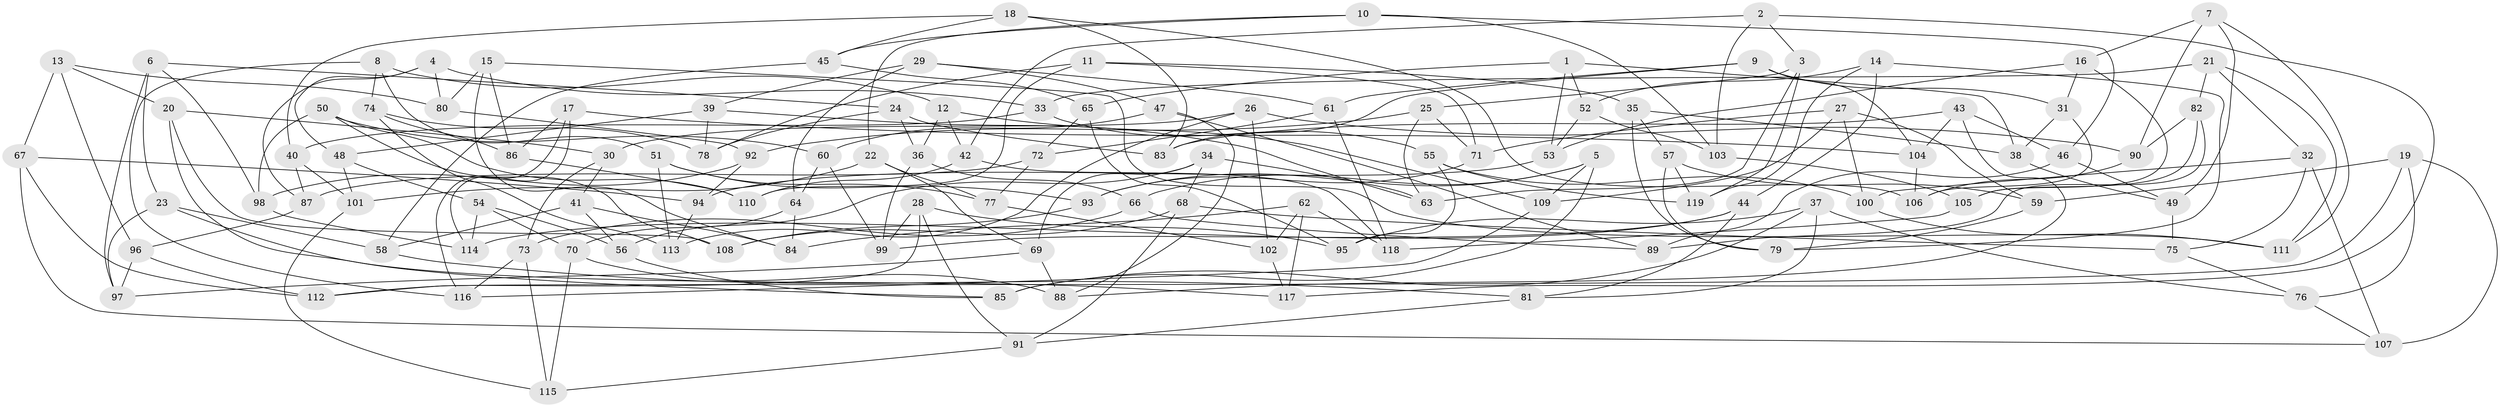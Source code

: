 // coarse degree distribution, {4: 0.3055555555555556, 3: 0.06944444444444445, 5: 0.2361111111111111, 6: 0.3888888888888889}
// Generated by graph-tools (version 1.1) at 2025/38/03/04/25 23:38:15]
// undirected, 119 vertices, 238 edges
graph export_dot {
  node [color=gray90,style=filled];
  1;
  2;
  3;
  4;
  5;
  6;
  7;
  8;
  9;
  10;
  11;
  12;
  13;
  14;
  15;
  16;
  17;
  18;
  19;
  20;
  21;
  22;
  23;
  24;
  25;
  26;
  27;
  28;
  29;
  30;
  31;
  32;
  33;
  34;
  35;
  36;
  37;
  38;
  39;
  40;
  41;
  42;
  43;
  44;
  45;
  46;
  47;
  48;
  49;
  50;
  51;
  52;
  53;
  54;
  55;
  56;
  57;
  58;
  59;
  60;
  61;
  62;
  63;
  64;
  65;
  66;
  67;
  68;
  69;
  70;
  71;
  72;
  73;
  74;
  75;
  76;
  77;
  78;
  79;
  80;
  81;
  82;
  83;
  84;
  85;
  86;
  87;
  88;
  89;
  90;
  91;
  92;
  93;
  94;
  95;
  96;
  97;
  98;
  99;
  100;
  101;
  102;
  103;
  104;
  105;
  106;
  107;
  108;
  109;
  110;
  111;
  112;
  113;
  114;
  115;
  116;
  117;
  118;
  119;
  1 -- 53;
  1 -- 52;
  1 -- 65;
  1 -- 38;
  2 -- 117;
  2 -- 103;
  2 -- 42;
  2 -- 3;
  3 -- 119;
  3 -- 25;
  3 -- 63;
  4 -- 33;
  4 -- 87;
  4 -- 48;
  4 -- 80;
  5 -- 85;
  5 -- 93;
  5 -- 66;
  5 -- 109;
  6 -- 24;
  6 -- 23;
  6 -- 98;
  6 -- 97;
  7 -- 49;
  7 -- 111;
  7 -- 16;
  7 -- 90;
  8 -- 12;
  8 -- 74;
  8 -- 116;
  8 -- 51;
  9 -- 104;
  9 -- 83;
  9 -- 61;
  9 -- 31;
  10 -- 103;
  10 -- 45;
  10 -- 22;
  10 -- 46;
  11 -- 71;
  11 -- 35;
  11 -- 78;
  11 -- 110;
  12 -- 36;
  12 -- 42;
  12 -- 109;
  13 -- 80;
  13 -- 20;
  13 -- 67;
  13 -- 96;
  14 -- 119;
  14 -- 52;
  14 -- 44;
  14 -- 79;
  15 -- 111;
  15 -- 86;
  15 -- 80;
  15 -- 84;
  16 -- 53;
  16 -- 105;
  16 -- 31;
  17 -- 116;
  17 -- 86;
  17 -- 114;
  17 -- 104;
  18 -- 40;
  18 -- 106;
  18 -- 83;
  18 -- 45;
  19 -- 107;
  19 -- 112;
  19 -- 76;
  19 -- 59;
  20 -- 30;
  20 -- 85;
  20 -- 108;
  21 -- 33;
  21 -- 32;
  21 -- 111;
  21 -- 82;
  22 -- 77;
  22 -- 69;
  22 -- 101;
  23 -- 58;
  23 -- 97;
  23 -- 117;
  24 -- 83;
  24 -- 78;
  24 -- 36;
  25 -- 63;
  25 -- 71;
  25 -- 92;
  26 -- 90;
  26 -- 102;
  26 -- 30;
  26 -- 113;
  27 -- 109;
  27 -- 59;
  27 -- 71;
  27 -- 100;
  28 -- 91;
  28 -- 99;
  28 -- 95;
  28 -- 112;
  29 -- 61;
  29 -- 64;
  29 -- 39;
  29 -- 47;
  30 -- 73;
  30 -- 41;
  31 -- 38;
  31 -- 106;
  32 -- 100;
  32 -- 75;
  32 -- 107;
  33 -- 40;
  33 -- 55;
  34 -- 56;
  34 -- 69;
  34 -- 68;
  34 -- 63;
  35 -- 38;
  35 -- 57;
  35 -- 79;
  36 -- 66;
  36 -- 99;
  37 -- 95;
  37 -- 76;
  37 -- 81;
  37 -- 85;
  38 -- 49;
  39 -- 48;
  39 -- 78;
  39 -- 63;
  40 -- 87;
  40 -- 101;
  41 -- 84;
  41 -- 56;
  41 -- 58;
  42 -- 110;
  42 -- 118;
  43 -- 46;
  43 -- 88;
  43 -- 83;
  43 -- 104;
  44 -- 81;
  44 -- 114;
  44 -- 99;
  45 -- 65;
  45 -- 58;
  46 -- 49;
  46 -- 89;
  47 -- 89;
  47 -- 88;
  47 -- 60;
  48 -- 101;
  48 -- 54;
  49 -- 75;
  50 -- 60;
  50 -- 98;
  50 -- 108;
  50 -- 110;
  51 -- 77;
  51 -- 93;
  51 -- 113;
  52 -- 53;
  52 -- 103;
  53 -- 94;
  54 -- 56;
  54 -- 70;
  54 -- 114;
  55 -- 119;
  55 -- 100;
  55 -- 95;
  56 -- 85;
  57 -- 79;
  57 -- 119;
  57 -- 59;
  58 -- 81;
  59 -- 79;
  60 -- 64;
  60 -- 99;
  61 -- 72;
  61 -- 118;
  62 -- 102;
  62 -- 117;
  62 -- 118;
  62 -- 84;
  64 -- 84;
  64 -- 70;
  65 -- 95;
  65 -- 72;
  66 -- 73;
  66 -- 89;
  67 -- 107;
  67 -- 112;
  67 -- 94;
  68 -- 108;
  68 -- 91;
  68 -- 75;
  69 -- 88;
  69 -- 97;
  70 -- 115;
  70 -- 88;
  71 -- 93;
  72 -- 77;
  72 -- 87;
  73 -- 116;
  73 -- 115;
  74 -- 86;
  74 -- 113;
  74 -- 78;
  75 -- 76;
  76 -- 107;
  77 -- 102;
  80 -- 92;
  81 -- 91;
  82 -- 90;
  82 -- 105;
  82 -- 89;
  86 -- 110;
  87 -- 96;
  90 -- 106;
  91 -- 115;
  92 -- 94;
  92 -- 98;
  93 -- 108;
  94 -- 113;
  96 -- 97;
  96 -- 112;
  98 -- 114;
  100 -- 111;
  101 -- 115;
  102 -- 117;
  103 -- 105;
  104 -- 106;
  105 -- 118;
  109 -- 116;
}
